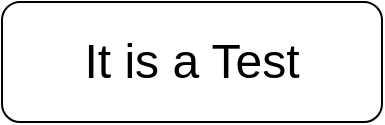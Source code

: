 <mxfile version="24.8.4">
  <diagram name="第 1 页" id="CgbGqWeiciak2SSr_8g0">
    <mxGraphModel dx="996" dy="614" grid="1" gridSize="10" guides="1" tooltips="1" connect="1" arrows="1" fold="1" page="1" pageScale="1" pageWidth="827" pageHeight="1169" math="0" shadow="0">
      <root>
        <mxCell id="0" />
        <mxCell id="1" parent="0" />
        <mxCell id="52LXrHT63E8cJOnFDnmQ-1" value="&lt;font style=&quot;font-size: 24px;&quot;&gt;It is a Test&lt;/font&gt;" style="rounded=1;whiteSpace=wrap;html=1;rotation=0;align=center;" vertex="1" parent="1">
          <mxGeometry x="300" y="220" width="190" height="60" as="geometry" />
        </mxCell>
      </root>
    </mxGraphModel>
  </diagram>
</mxfile>
